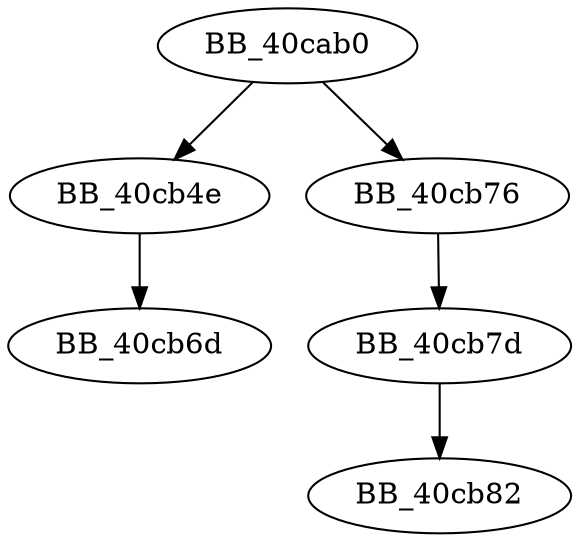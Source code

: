 DiGraph sub_40CAB0{
BB_40cab0->BB_40cb4e
BB_40cab0->BB_40cb76
BB_40cb4e->BB_40cb6d
BB_40cb76->BB_40cb7d
BB_40cb7d->BB_40cb82
}
